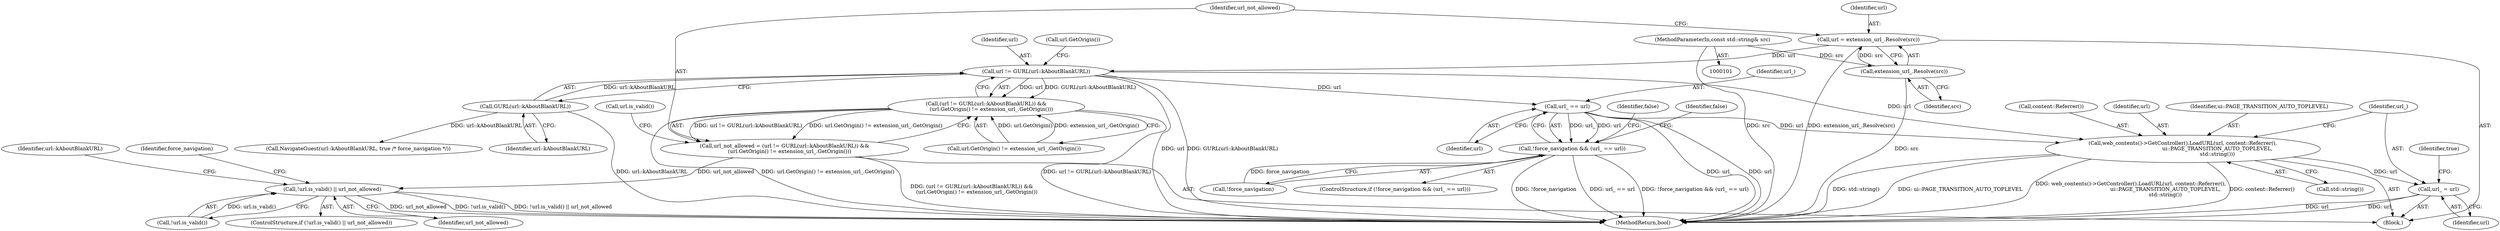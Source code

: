 digraph "1_Chrome_5c437bcc7a51edbef45242c5173cf7871fde2866_2@del" {
"1000114" [label="(Call,url != GURL(url::kAboutBlankURL))"];
"1000106" [label="(Call,url = extension_url_.Resolve(src))"];
"1000108" [label="(Call,extension_url_.Resolve(src))"];
"1000102" [label="(MethodParameterIn,const std::string& src)"];
"1000116" [label="(Call,GURL(url::kAboutBlankURL))"];
"1000113" [label="(Call,(url != GURL(url::kAboutBlankURL)) &&\n      (url.GetOrigin() != extension_url_.GetOrigin()))"];
"1000111" [label="(Call,url_not_allowed = (url != GURL(url::kAboutBlankURL)) &&\n      (url.GetOrigin() != extension_url_.GetOrigin()))"];
"1000122" [label="(Call,!url.is_valid() || url_not_allowed)"];
"1000134" [label="(Call,url_ == url)"];
"1000131" [label="(Call,!force_navigation && (url_ == url))"];
"1000143" [label="(Call,web_contents()->GetController().LoadURL(url, content::Referrer(),\n                                          ui::PAGE_TRANSITION_AUTO_TOPLEVEL,\n                                          std::string()))"];
"1000148" [label="(Call,url_ = url)"];
"1000149" [label="(Identifier,url_)"];
"1000127" [label="(Call,NavigateGuest(url::kAboutBlankURL, true /* force_navigation */))"];
"1000132" [label="(Call,!force_navigation)"];
"1000118" [label="(Call,url.GetOrigin() != extension_url_.GetOrigin())"];
"1000123" [label="(Call,!url.is_valid())"];
"1000145" [label="(Call,content::Referrer())"];
"1000116" [label="(Call,GURL(url::kAboutBlankURL))"];
"1000150" [label="(Identifier,url)"];
"1000144" [label="(Identifier,url)"];
"1000136" [label="(Identifier,url)"];
"1000113" [label="(Call,(url != GURL(url::kAboutBlankURL)) &&\n      (url.GetOrigin() != extension_url_.GetOrigin()))"];
"1000135" [label="(Identifier,url_)"];
"1000138" [label="(Identifier,false)"];
"1000131" [label="(Call,!force_navigation && (url_ == url))"];
"1000106" [label="(Call,url = extension_url_.Resolve(src))"];
"1000112" [label="(Identifier,url_not_allowed)"];
"1000133" [label="(Identifier,force_navigation)"];
"1000128" [label="(Identifier,url::kAboutBlankURL)"];
"1000140" [label="(Identifier,false)"];
"1000152" [label="(Identifier,true)"];
"1000107" [label="(Identifier,url)"];
"1000121" [label="(ControlStructure,if (!url.is_valid() || url_not_allowed))"];
"1000111" [label="(Call,url_not_allowed = (url != GURL(url::kAboutBlankURL)) &&\n      (url.GetOrigin() != extension_url_.GetOrigin()))"];
"1000125" [label="(Identifier,url_not_allowed)"];
"1000114" [label="(Call,url != GURL(url::kAboutBlankURL))"];
"1000146" [label="(Identifier,ui::PAGE_TRANSITION_AUTO_TOPLEVEL)"];
"1000124" [label="(Call,url.is_valid())"];
"1000119" [label="(Call,url.GetOrigin())"];
"1000147" [label="(Call,std::string())"];
"1000130" [label="(ControlStructure,if (!force_navigation && (url_ == url)))"];
"1000108" [label="(Call,extension_url_.Resolve(src))"];
"1000148" [label="(Call,url_ = url)"];
"1000109" [label="(Identifier,src)"];
"1000115" [label="(Identifier,url)"];
"1000122" [label="(Call,!url.is_valid() || url_not_allowed)"];
"1000104" [label="(Block,)"];
"1000134" [label="(Call,url_ == url)"];
"1000153" [label="(MethodReturn,bool)"];
"1000117" [label="(Identifier,url::kAboutBlankURL)"];
"1000143" [label="(Call,web_contents()->GetController().LoadURL(url, content::Referrer(),\n                                          ui::PAGE_TRANSITION_AUTO_TOPLEVEL,\n                                          std::string()))"];
"1000102" [label="(MethodParameterIn,const std::string& src)"];
"1000114" -> "1000113"  [label="AST: "];
"1000114" -> "1000116"  [label="CFG: "];
"1000115" -> "1000114"  [label="AST: "];
"1000116" -> "1000114"  [label="AST: "];
"1000119" -> "1000114"  [label="CFG: "];
"1000113" -> "1000114"  [label="CFG: "];
"1000114" -> "1000153"  [label="DDG: url"];
"1000114" -> "1000153"  [label="DDG: GURL(url::kAboutBlankURL)"];
"1000114" -> "1000113"  [label="DDG: url"];
"1000114" -> "1000113"  [label="DDG: GURL(url::kAboutBlankURL)"];
"1000106" -> "1000114"  [label="DDG: url"];
"1000116" -> "1000114"  [label="DDG: url::kAboutBlankURL"];
"1000114" -> "1000134"  [label="DDG: url"];
"1000114" -> "1000143"  [label="DDG: url"];
"1000106" -> "1000104"  [label="AST: "];
"1000106" -> "1000108"  [label="CFG: "];
"1000107" -> "1000106"  [label="AST: "];
"1000108" -> "1000106"  [label="AST: "];
"1000112" -> "1000106"  [label="CFG: "];
"1000106" -> "1000153"  [label="DDG: extension_url_.Resolve(src)"];
"1000108" -> "1000106"  [label="DDG: src"];
"1000108" -> "1000109"  [label="CFG: "];
"1000109" -> "1000108"  [label="AST: "];
"1000108" -> "1000153"  [label="DDG: src"];
"1000102" -> "1000108"  [label="DDG: src"];
"1000102" -> "1000101"  [label="AST: "];
"1000102" -> "1000153"  [label="DDG: src"];
"1000116" -> "1000117"  [label="CFG: "];
"1000117" -> "1000116"  [label="AST: "];
"1000116" -> "1000153"  [label="DDG: url::kAboutBlankURL"];
"1000116" -> "1000127"  [label="DDG: url::kAboutBlankURL"];
"1000113" -> "1000111"  [label="AST: "];
"1000113" -> "1000118"  [label="CFG: "];
"1000118" -> "1000113"  [label="AST: "];
"1000111" -> "1000113"  [label="CFG: "];
"1000113" -> "1000153"  [label="DDG: url != GURL(url::kAboutBlankURL)"];
"1000113" -> "1000153"  [label="DDG: url.GetOrigin() != extension_url_.GetOrigin()"];
"1000113" -> "1000111"  [label="DDG: url != GURL(url::kAboutBlankURL)"];
"1000113" -> "1000111"  [label="DDG: url.GetOrigin() != extension_url_.GetOrigin()"];
"1000118" -> "1000113"  [label="DDG: url.GetOrigin()"];
"1000118" -> "1000113"  [label="DDG: extension_url_.GetOrigin()"];
"1000111" -> "1000104"  [label="AST: "];
"1000112" -> "1000111"  [label="AST: "];
"1000124" -> "1000111"  [label="CFG: "];
"1000111" -> "1000153"  [label="DDG: (url != GURL(url::kAboutBlankURL)) &&\n      (url.GetOrigin() != extension_url_.GetOrigin())"];
"1000111" -> "1000122"  [label="DDG: url_not_allowed"];
"1000122" -> "1000121"  [label="AST: "];
"1000122" -> "1000123"  [label="CFG: "];
"1000122" -> "1000125"  [label="CFG: "];
"1000123" -> "1000122"  [label="AST: "];
"1000125" -> "1000122"  [label="AST: "];
"1000128" -> "1000122"  [label="CFG: "];
"1000133" -> "1000122"  [label="CFG: "];
"1000122" -> "1000153"  [label="DDG: url_not_allowed"];
"1000122" -> "1000153"  [label="DDG: !url.is_valid()"];
"1000122" -> "1000153"  [label="DDG: !url.is_valid() || url_not_allowed"];
"1000123" -> "1000122"  [label="DDG: url.is_valid()"];
"1000134" -> "1000131"  [label="AST: "];
"1000134" -> "1000136"  [label="CFG: "];
"1000135" -> "1000134"  [label="AST: "];
"1000136" -> "1000134"  [label="AST: "];
"1000131" -> "1000134"  [label="CFG: "];
"1000134" -> "1000153"  [label="DDG: url_"];
"1000134" -> "1000153"  [label="DDG: url"];
"1000134" -> "1000131"  [label="DDG: url_"];
"1000134" -> "1000131"  [label="DDG: url"];
"1000134" -> "1000143"  [label="DDG: url"];
"1000131" -> "1000130"  [label="AST: "];
"1000131" -> "1000132"  [label="CFG: "];
"1000132" -> "1000131"  [label="AST: "];
"1000138" -> "1000131"  [label="CFG: "];
"1000140" -> "1000131"  [label="CFG: "];
"1000131" -> "1000153"  [label="DDG: !force_navigation"];
"1000131" -> "1000153"  [label="DDG: url_ == url"];
"1000131" -> "1000153"  [label="DDG: !force_navigation && (url_ == url)"];
"1000132" -> "1000131"  [label="DDG: force_navigation"];
"1000143" -> "1000104"  [label="AST: "];
"1000143" -> "1000147"  [label="CFG: "];
"1000144" -> "1000143"  [label="AST: "];
"1000145" -> "1000143"  [label="AST: "];
"1000146" -> "1000143"  [label="AST: "];
"1000147" -> "1000143"  [label="AST: "];
"1000149" -> "1000143"  [label="CFG: "];
"1000143" -> "1000153"  [label="DDG: ui::PAGE_TRANSITION_AUTO_TOPLEVEL"];
"1000143" -> "1000153"  [label="DDG: web_contents()->GetController().LoadURL(url, content::Referrer(),\n                                          ui::PAGE_TRANSITION_AUTO_TOPLEVEL,\n                                          std::string())"];
"1000143" -> "1000153"  [label="DDG: content::Referrer()"];
"1000143" -> "1000153"  [label="DDG: std::string()"];
"1000143" -> "1000148"  [label="DDG: url"];
"1000148" -> "1000104"  [label="AST: "];
"1000148" -> "1000150"  [label="CFG: "];
"1000149" -> "1000148"  [label="AST: "];
"1000150" -> "1000148"  [label="AST: "];
"1000152" -> "1000148"  [label="CFG: "];
"1000148" -> "1000153"  [label="DDG: url"];
"1000148" -> "1000153"  [label="DDG: url_"];
}
